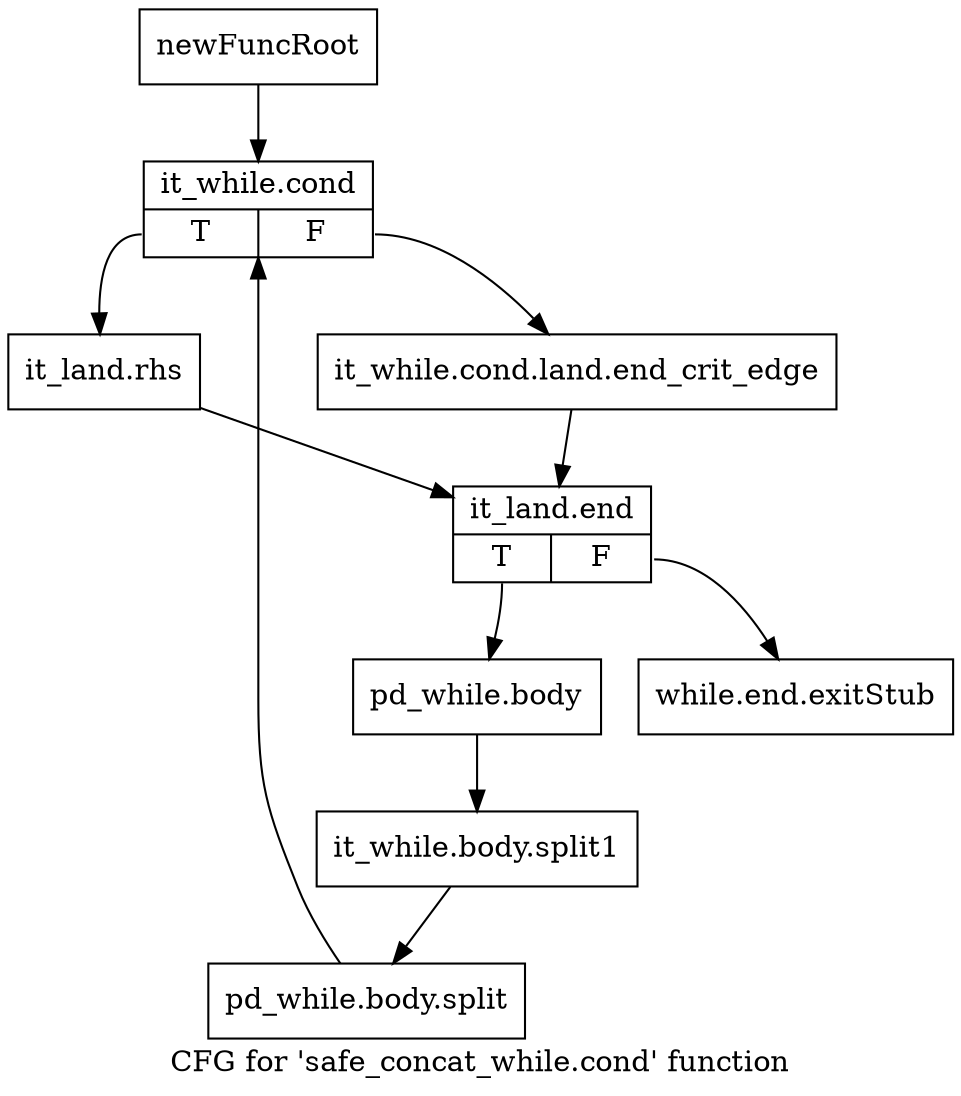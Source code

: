 digraph "CFG for 'safe_concat_while.cond' function" {
	label="CFG for 'safe_concat_while.cond' function";

	Node0xc272920 [shape=record,label="{newFuncRoot}"];
	Node0xc272920 -> Node0xc2729c0;
	Node0xc272970 [shape=record,label="{while.end.exitStub}"];
	Node0xc2729c0 [shape=record,label="{it_while.cond|{<s0>T|<s1>F}}"];
	Node0xc2729c0:s0 -> Node0xc272a60;
	Node0xc2729c0:s1 -> Node0xc272a10;
	Node0xc272a10 [shape=record,label="{it_while.cond.land.end_crit_edge}"];
	Node0xc272a10 -> Node0xc272ab0;
	Node0xc272a60 [shape=record,label="{it_land.rhs}"];
	Node0xc272a60 -> Node0xc272ab0;
	Node0xc272ab0 [shape=record,label="{it_land.end|{<s0>T|<s1>F}}"];
	Node0xc272ab0:s0 -> Node0xc272b00;
	Node0xc272ab0:s1 -> Node0xc272970;
	Node0xc272b00 [shape=record,label="{pd_while.body}"];
	Node0xc272b00 -> Node0xfaccae0;
	Node0xfaccae0 [shape=record,label="{it_while.body.split1}"];
	Node0xfaccae0 -> Node0xfb664b0;
	Node0xfb664b0 [shape=record,label="{pd_while.body.split}"];
	Node0xfb664b0 -> Node0xc2729c0;
}
